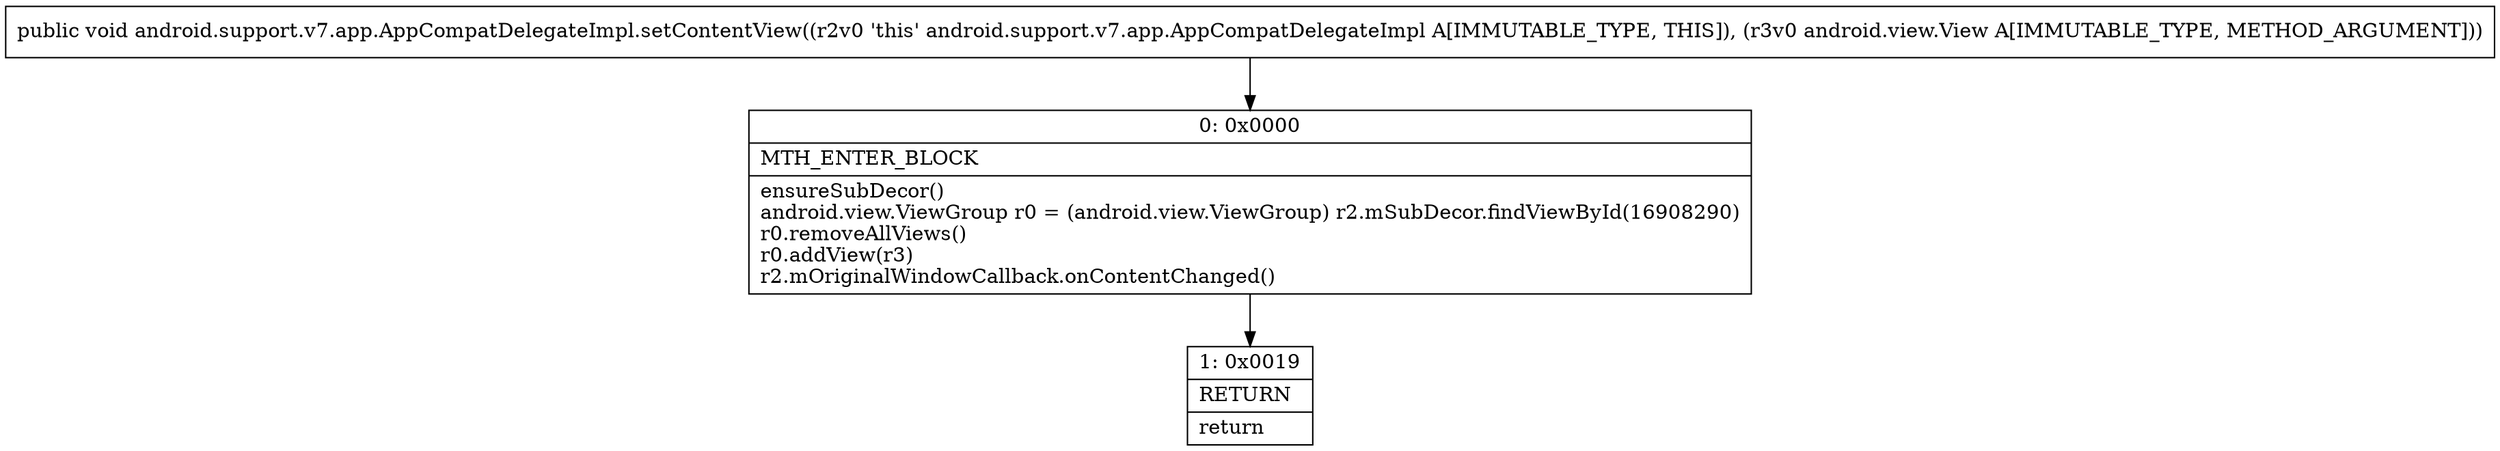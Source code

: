 digraph "CFG forandroid.support.v7.app.AppCompatDelegateImpl.setContentView(Landroid\/view\/View;)V" {
Node_0 [shape=record,label="{0\:\ 0x0000|MTH_ENTER_BLOCK\l|ensureSubDecor()\landroid.view.ViewGroup r0 = (android.view.ViewGroup) r2.mSubDecor.findViewById(16908290)\lr0.removeAllViews()\lr0.addView(r3)\lr2.mOriginalWindowCallback.onContentChanged()\l}"];
Node_1 [shape=record,label="{1\:\ 0x0019|RETURN\l|return\l}"];
MethodNode[shape=record,label="{public void android.support.v7.app.AppCompatDelegateImpl.setContentView((r2v0 'this' android.support.v7.app.AppCompatDelegateImpl A[IMMUTABLE_TYPE, THIS]), (r3v0 android.view.View A[IMMUTABLE_TYPE, METHOD_ARGUMENT])) }"];
MethodNode -> Node_0;
Node_0 -> Node_1;
}

